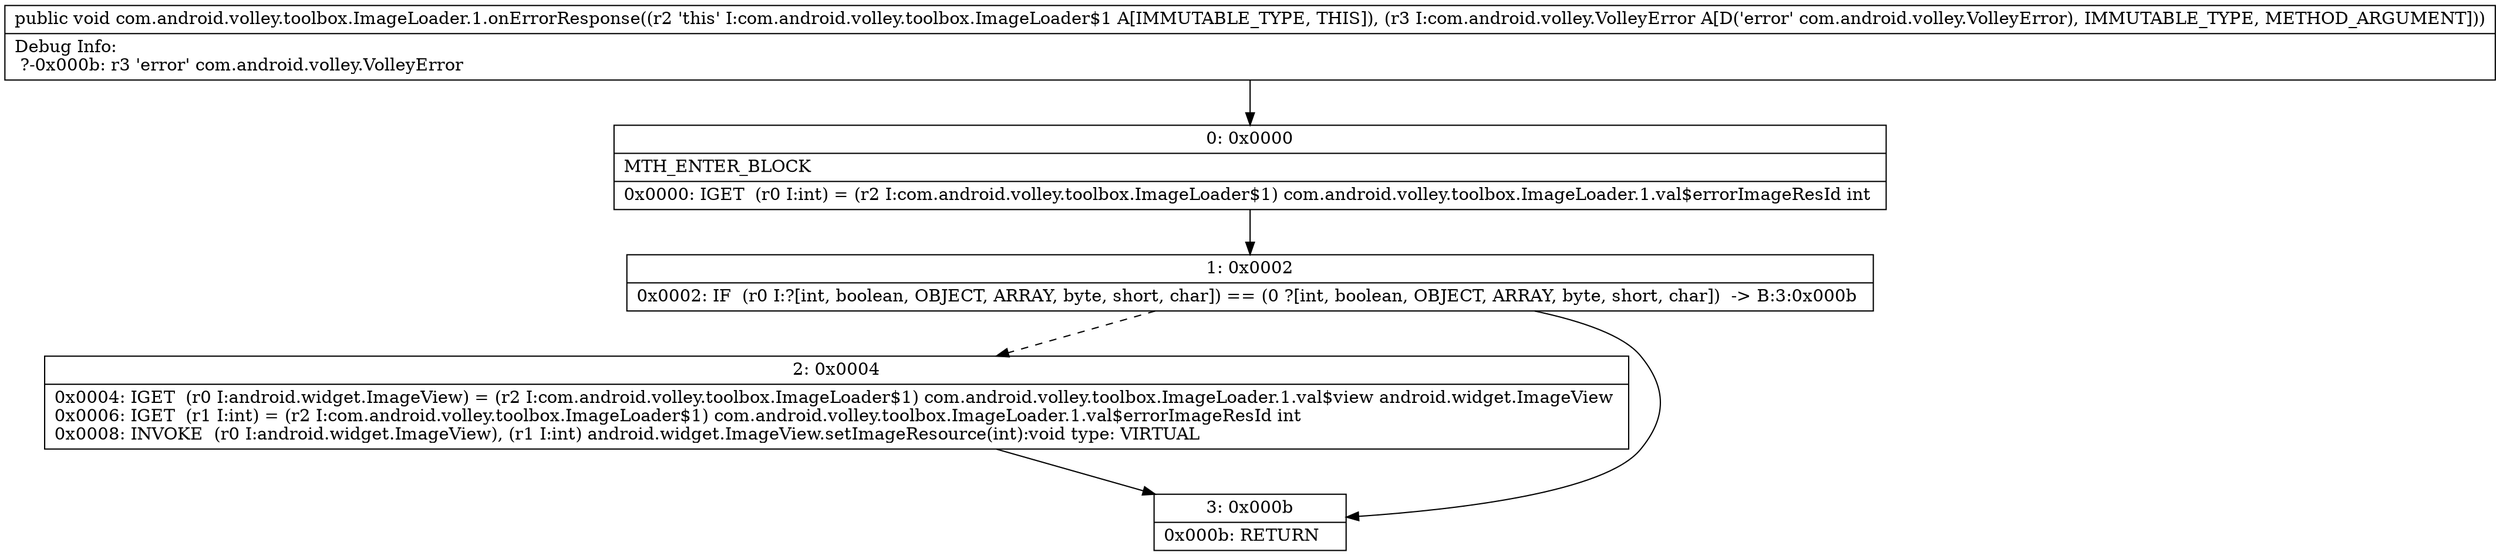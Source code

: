 digraph "CFG forcom.android.volley.toolbox.ImageLoader.1.onErrorResponse(Lcom\/android\/volley\/VolleyError;)V" {
Node_0 [shape=record,label="{0\:\ 0x0000|MTH_ENTER_BLOCK\l|0x0000: IGET  (r0 I:int) = (r2 I:com.android.volley.toolbox.ImageLoader$1) com.android.volley.toolbox.ImageLoader.1.val$errorImageResId int \l}"];
Node_1 [shape=record,label="{1\:\ 0x0002|0x0002: IF  (r0 I:?[int, boolean, OBJECT, ARRAY, byte, short, char]) == (0 ?[int, boolean, OBJECT, ARRAY, byte, short, char])  \-\> B:3:0x000b \l}"];
Node_2 [shape=record,label="{2\:\ 0x0004|0x0004: IGET  (r0 I:android.widget.ImageView) = (r2 I:com.android.volley.toolbox.ImageLoader$1) com.android.volley.toolbox.ImageLoader.1.val$view android.widget.ImageView \l0x0006: IGET  (r1 I:int) = (r2 I:com.android.volley.toolbox.ImageLoader$1) com.android.volley.toolbox.ImageLoader.1.val$errorImageResId int \l0x0008: INVOKE  (r0 I:android.widget.ImageView), (r1 I:int) android.widget.ImageView.setImageResource(int):void type: VIRTUAL \l}"];
Node_3 [shape=record,label="{3\:\ 0x000b|0x000b: RETURN   \l}"];
MethodNode[shape=record,label="{public void com.android.volley.toolbox.ImageLoader.1.onErrorResponse((r2 'this' I:com.android.volley.toolbox.ImageLoader$1 A[IMMUTABLE_TYPE, THIS]), (r3 I:com.android.volley.VolleyError A[D('error' com.android.volley.VolleyError), IMMUTABLE_TYPE, METHOD_ARGUMENT]))  | Debug Info:\l  ?\-0x000b: r3 'error' com.android.volley.VolleyError\l}"];
MethodNode -> Node_0;
Node_0 -> Node_1;
Node_1 -> Node_2[style=dashed];
Node_1 -> Node_3;
Node_2 -> Node_3;
}

